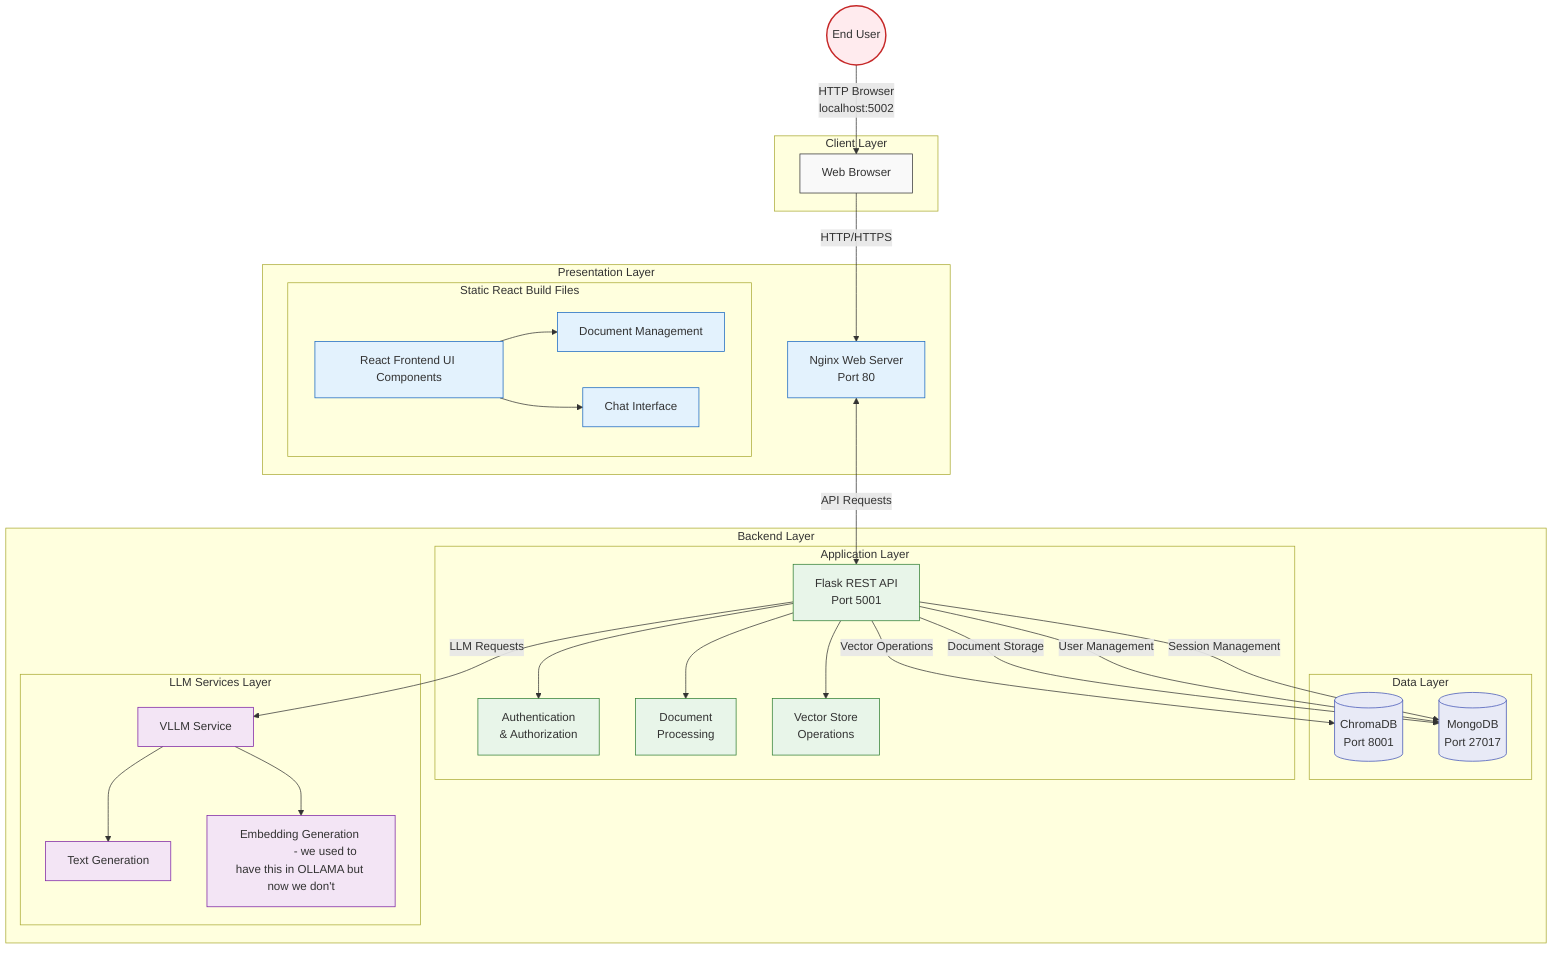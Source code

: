 flowchart TB
    %% Client Layer
    User((End User)) -->|HTTP Browser<br>localhost:5002| FE

    subgraph "Client Layer"
        FE[Web Browser]
    end

    %% Presentation Layer
    FE -->|HTTP/HTTPS| NG
    
    subgraph "Presentation Layer"
        NG[Nginx Web Server<br>Port 80]
        
        subgraph "Static React Build Files"
            UI[React Frontend UI Components]
            UI --> DM[Document Management]
            UI --> CI[Chat Interface]
        end
    end
    

    subgraph "Backend Layer"
        %% Application Layer
        NG <-->|API Requests| API
        

        %% Data Layer
        subgraph "Data Layer"
            CDB[(ChromaDB<br>Port 8001)]
            MDB[(MongoDB<br>Port 27017)]
  
        end

                subgraph "Application Layer"
            API[Flask REST API<br>Port 5001]
            API --> Auth[Authentication<br>& Authorization]
            API --> DocProc[Document<br>Processing]
            API --> VSO[Vector Store<br>Operations]
        end
        

        %% LLM Services Layer
        subgraph "LLM Services Layer"
            VLLM[VLLM Service]
            VLLM --> GenText[Text Generation]
            VLLM --> GenEmb[Embedding Generation 
                - we used to have this in OLLAMA but now we don't]
        end
        


        
        %% Connections between layers
        API -->|Document Storage| MDB
        API -->|User Management| MDB
        API -->|Session Management| MDB
        API -->|Vector Operations| CDB
        API -->|LLM Requests| VLLM
    
    end
    
    %% Styling
    classDef client fill:#f9f9f9,stroke:#333,stroke-width:1px
    classDef presentation fill:#e3f2fd,stroke:#1565c0,stroke-width:1px
    classDef application fill:#e8f5e9,stroke:#2e7d32,stroke-width:1px
    classDef services fill:#f3e5f5,stroke:#7b1fa2,stroke-width:1px
    classDef data fill:#e8eaf6,stroke:#3f51b5,stroke-width:1px
    classDef user fill:#ffebee,stroke:#c62828,stroke-width:2px
    classDef interface fill:#e1f5fe,stroke:#01579b,stroke-width:1px

    class FE client
    class User user
    class NG,UI,PDF,DM,CI presentation
    class API,Auth,DocProc,VSO application
    class VLLM,GenText,GenEmb services
    class MDB,CDB data